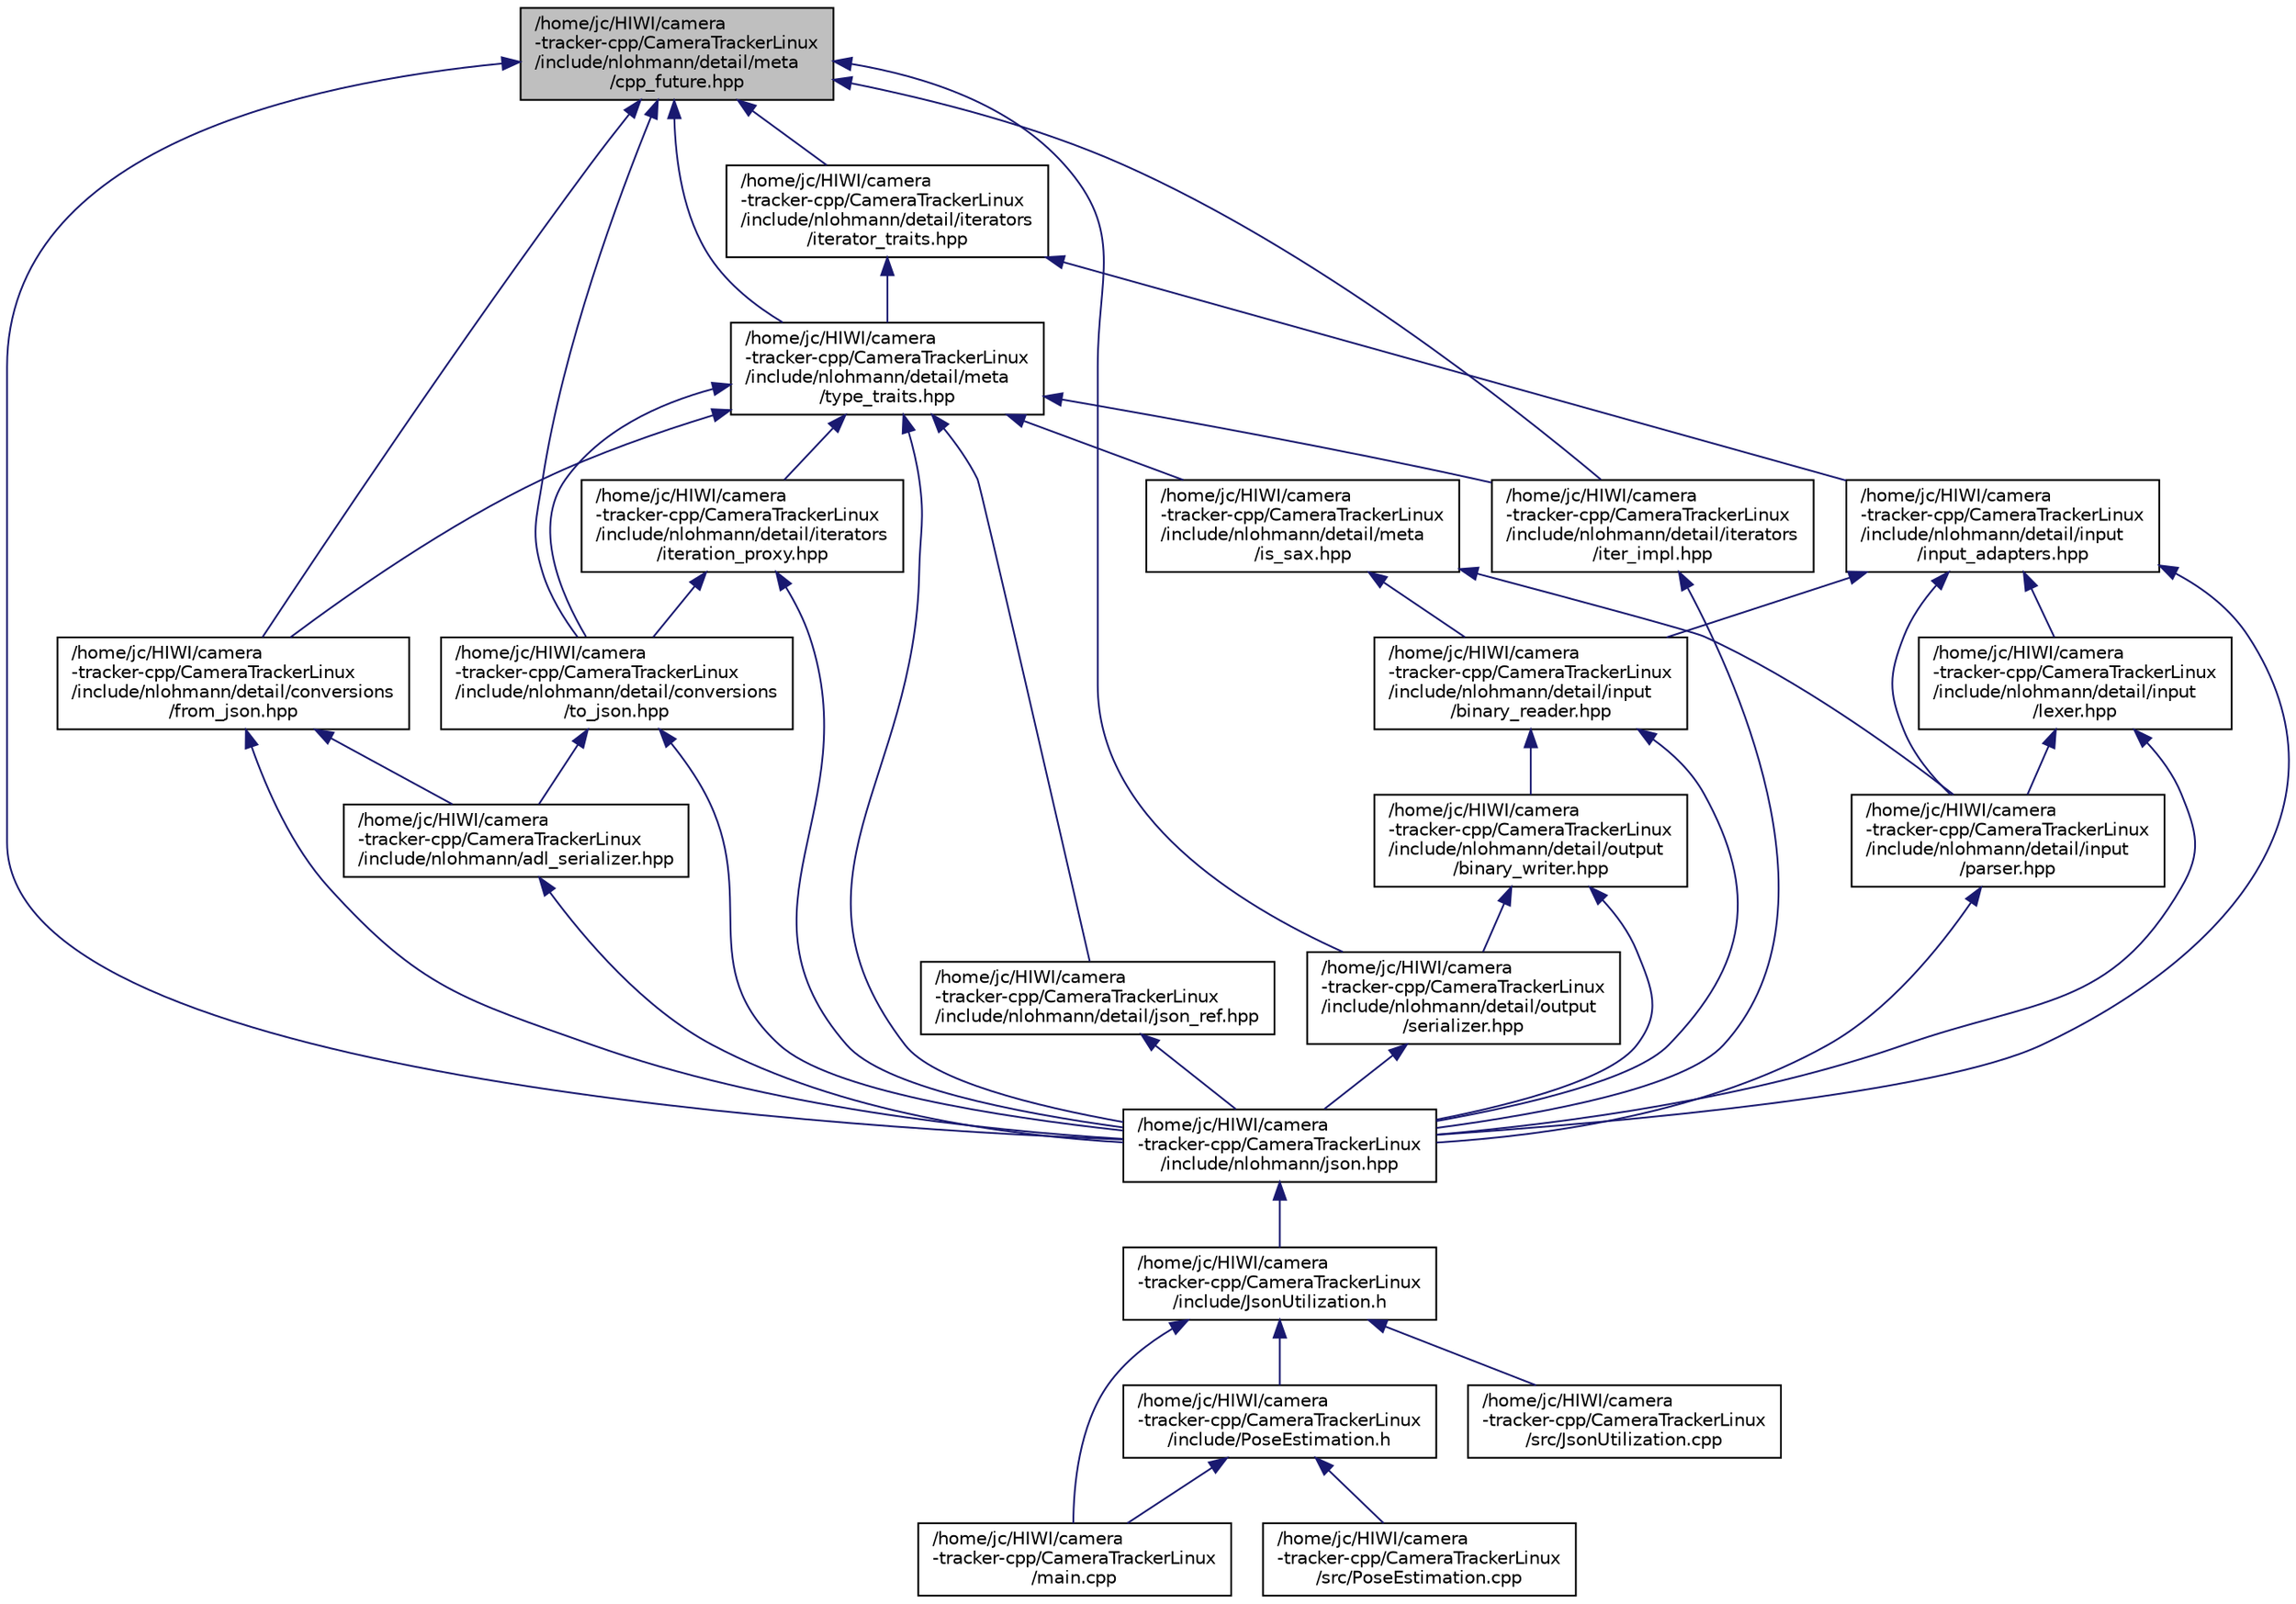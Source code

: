 digraph "/home/jc/HIWI/camera-tracker-cpp/CameraTrackerLinux/include/nlohmann/detail/meta/cpp_future.hpp"
{
 // INTERACTIVE_SVG=YES
  edge [fontname="Helvetica",fontsize="10",labelfontname="Helvetica",labelfontsize="10"];
  node [fontname="Helvetica",fontsize="10",shape=record];
  Node1 [label="/home/jc/HIWI/camera\l-tracker-cpp/CameraTrackerLinux\l/include/nlohmann/detail/meta\l/cpp_future.hpp",height=0.2,width=0.4,color="black", fillcolor="grey75", style="filled", fontcolor="black"];
  Node1 -> Node2 [dir="back",color="midnightblue",fontsize="10",style="solid"];
  Node2 [label="/home/jc/HIWI/camera\l-tracker-cpp/CameraTrackerLinux\l/include/nlohmann/json.hpp",height=0.2,width=0.4,color="black", fillcolor="white", style="filled",URL="$json_8hpp.html"];
  Node2 -> Node3 [dir="back",color="midnightblue",fontsize="10",style="solid"];
  Node3 [label="/home/jc/HIWI/camera\l-tracker-cpp/CameraTrackerLinux\l/include/JsonUtilization.h",height=0.2,width=0.4,color="black", fillcolor="white", style="filled",URL="$_json_utilization_8h.html",tooltip="This file contains the declaration of the namespace jsonUtilization. "];
  Node3 -> Node4 [dir="back",color="midnightblue",fontsize="10",style="solid"];
  Node4 [label="/home/jc/HIWI/camera\l-tracker-cpp/CameraTrackerLinux\l/include/PoseEstimation.h",height=0.2,width=0.4,color="black", fillcolor="white", style="filled",URL="$_pose_estimation_8h.html",tooltip="This file contains the declaration of the PoseEstimation class. "];
  Node4 -> Node5 [dir="back",color="midnightblue",fontsize="10",style="solid"];
  Node5 [label="/home/jc/HIWI/camera\l-tracker-cpp/CameraTrackerLinux\l/main.cpp",height=0.2,width=0.4,color="black", fillcolor="white", style="filled",URL="$main_8cpp.html"];
  Node4 -> Node6 [dir="back",color="midnightblue",fontsize="10",style="solid"];
  Node6 [label="/home/jc/HIWI/camera\l-tracker-cpp/CameraTrackerLinux\l/src/PoseEstimation.cpp",height=0.2,width=0.4,color="black", fillcolor="white", style="filled",URL="$_pose_estimation_8cpp.html"];
  Node3 -> Node5 [dir="back",color="midnightblue",fontsize="10",style="solid"];
  Node3 -> Node7 [dir="back",color="midnightblue",fontsize="10",style="solid"];
  Node7 [label="/home/jc/HIWI/camera\l-tracker-cpp/CameraTrackerLinux\l/src/JsonUtilization.cpp",height=0.2,width=0.4,color="black", fillcolor="white", style="filled",URL="$_json_utilization_8cpp.html"];
  Node1 -> Node8 [dir="back",color="midnightblue",fontsize="10",style="solid"];
  Node8 [label="/home/jc/HIWI/camera\l-tracker-cpp/CameraTrackerLinux\l/include/nlohmann/detail/conversions\l/from_json.hpp",height=0.2,width=0.4,color="black", fillcolor="white", style="filled",URL="$from__json_8hpp.html"];
  Node8 -> Node2 [dir="back",color="midnightblue",fontsize="10",style="solid"];
  Node8 -> Node9 [dir="back",color="midnightblue",fontsize="10",style="solid"];
  Node9 [label="/home/jc/HIWI/camera\l-tracker-cpp/CameraTrackerLinux\l/include/nlohmann/adl_serializer.hpp",height=0.2,width=0.4,color="black", fillcolor="white", style="filled",URL="$adl__serializer_8hpp.html"];
  Node9 -> Node2 [dir="back",color="midnightblue",fontsize="10",style="solid"];
  Node1 -> Node10 [dir="back",color="midnightblue",fontsize="10",style="solid"];
  Node10 [label="/home/jc/HIWI/camera\l-tracker-cpp/CameraTrackerLinux\l/include/nlohmann/detail/conversions\l/to_json.hpp",height=0.2,width=0.4,color="black", fillcolor="white", style="filled",URL="$to__json_8hpp.html"];
  Node10 -> Node2 [dir="back",color="midnightblue",fontsize="10",style="solid"];
  Node10 -> Node9 [dir="back",color="midnightblue",fontsize="10",style="solid"];
  Node1 -> Node11 [dir="back",color="midnightblue",fontsize="10",style="solid"];
  Node11 [label="/home/jc/HIWI/camera\l-tracker-cpp/CameraTrackerLinux\l/include/nlohmann/detail/iterators\l/iter_impl.hpp",height=0.2,width=0.4,color="black", fillcolor="white", style="filled",URL="$iter__impl_8hpp.html"];
  Node11 -> Node2 [dir="back",color="midnightblue",fontsize="10",style="solid"];
  Node1 -> Node12 [dir="back",color="midnightblue",fontsize="10",style="solid"];
  Node12 [label="/home/jc/HIWI/camera\l-tracker-cpp/CameraTrackerLinux\l/include/nlohmann/detail/iterators\l/iterator_traits.hpp",height=0.2,width=0.4,color="black", fillcolor="white", style="filled",URL="$iterator__traits_8hpp.html"];
  Node12 -> Node13 [dir="back",color="midnightblue",fontsize="10",style="solid"];
  Node13 [label="/home/jc/HIWI/camera\l-tracker-cpp/CameraTrackerLinux\l/include/nlohmann/detail/input\l/input_adapters.hpp",height=0.2,width=0.4,color="black", fillcolor="white", style="filled",URL="$input__adapters_8hpp.html"];
  Node13 -> Node2 [dir="back",color="midnightblue",fontsize="10",style="solid"];
  Node13 -> Node14 [dir="back",color="midnightblue",fontsize="10",style="solid"];
  Node14 [label="/home/jc/HIWI/camera\l-tracker-cpp/CameraTrackerLinux\l/include/nlohmann/detail/input\l/binary_reader.hpp",height=0.2,width=0.4,color="black", fillcolor="white", style="filled",URL="$binary__reader_8hpp.html"];
  Node14 -> Node2 [dir="back",color="midnightblue",fontsize="10",style="solid"];
  Node14 -> Node15 [dir="back",color="midnightblue",fontsize="10",style="solid"];
  Node15 [label="/home/jc/HIWI/camera\l-tracker-cpp/CameraTrackerLinux\l/include/nlohmann/detail/output\l/binary_writer.hpp",height=0.2,width=0.4,color="black", fillcolor="white", style="filled",URL="$binary__writer_8hpp.html"];
  Node15 -> Node2 [dir="back",color="midnightblue",fontsize="10",style="solid"];
  Node15 -> Node16 [dir="back",color="midnightblue",fontsize="10",style="solid"];
  Node16 [label="/home/jc/HIWI/camera\l-tracker-cpp/CameraTrackerLinux\l/include/nlohmann/detail/output\l/serializer.hpp",height=0.2,width=0.4,color="black", fillcolor="white", style="filled",URL="$serializer_8hpp.html"];
  Node16 -> Node2 [dir="back",color="midnightblue",fontsize="10",style="solid"];
  Node13 -> Node17 [dir="back",color="midnightblue",fontsize="10",style="solid"];
  Node17 [label="/home/jc/HIWI/camera\l-tracker-cpp/CameraTrackerLinux\l/include/nlohmann/detail/input\l/lexer.hpp",height=0.2,width=0.4,color="black", fillcolor="white", style="filled",URL="$lexer_8hpp.html"];
  Node17 -> Node2 [dir="back",color="midnightblue",fontsize="10",style="solid"];
  Node17 -> Node18 [dir="back",color="midnightblue",fontsize="10",style="solid"];
  Node18 [label="/home/jc/HIWI/camera\l-tracker-cpp/CameraTrackerLinux\l/include/nlohmann/detail/input\l/parser.hpp",height=0.2,width=0.4,color="black", fillcolor="white", style="filled",URL="$parser_8hpp.html"];
  Node18 -> Node2 [dir="back",color="midnightblue",fontsize="10",style="solid"];
  Node13 -> Node18 [dir="back",color="midnightblue",fontsize="10",style="solid"];
  Node12 -> Node19 [dir="back",color="midnightblue",fontsize="10",style="solid"];
  Node19 [label="/home/jc/HIWI/camera\l-tracker-cpp/CameraTrackerLinux\l/include/nlohmann/detail/meta\l/type_traits.hpp",height=0.2,width=0.4,color="black", fillcolor="white", style="filled",URL="$type__traits_8hpp.html"];
  Node19 -> Node2 [dir="back",color="midnightblue",fontsize="10",style="solid"];
  Node19 -> Node8 [dir="back",color="midnightblue",fontsize="10",style="solid"];
  Node19 -> Node10 [dir="back",color="midnightblue",fontsize="10",style="solid"];
  Node19 -> Node11 [dir="back",color="midnightblue",fontsize="10",style="solid"];
  Node19 -> Node20 [dir="back",color="midnightblue",fontsize="10",style="solid"];
  Node20 [label="/home/jc/HIWI/camera\l-tracker-cpp/CameraTrackerLinux\l/include/nlohmann/detail/iterators\l/iteration_proxy.hpp",height=0.2,width=0.4,color="black", fillcolor="white", style="filled",URL="$iteration__proxy_8hpp.html"];
  Node20 -> Node2 [dir="back",color="midnightblue",fontsize="10",style="solid"];
  Node20 -> Node10 [dir="back",color="midnightblue",fontsize="10",style="solid"];
  Node19 -> Node21 [dir="back",color="midnightblue",fontsize="10",style="solid"];
  Node21 [label="/home/jc/HIWI/camera\l-tracker-cpp/CameraTrackerLinux\l/include/nlohmann/detail/json_ref.hpp",height=0.2,width=0.4,color="black", fillcolor="white", style="filled",URL="$json__ref_8hpp.html"];
  Node21 -> Node2 [dir="back",color="midnightblue",fontsize="10",style="solid"];
  Node19 -> Node22 [dir="back",color="midnightblue",fontsize="10",style="solid"];
  Node22 [label="/home/jc/HIWI/camera\l-tracker-cpp/CameraTrackerLinux\l/include/nlohmann/detail/meta\l/is_sax.hpp",height=0.2,width=0.4,color="black", fillcolor="white", style="filled",URL="$is__sax_8hpp.html"];
  Node22 -> Node14 [dir="back",color="midnightblue",fontsize="10",style="solid"];
  Node22 -> Node18 [dir="back",color="midnightblue",fontsize="10",style="solid"];
  Node1 -> Node19 [dir="back",color="midnightblue",fontsize="10",style="solid"];
  Node1 -> Node16 [dir="back",color="midnightblue",fontsize="10",style="solid"];
}
